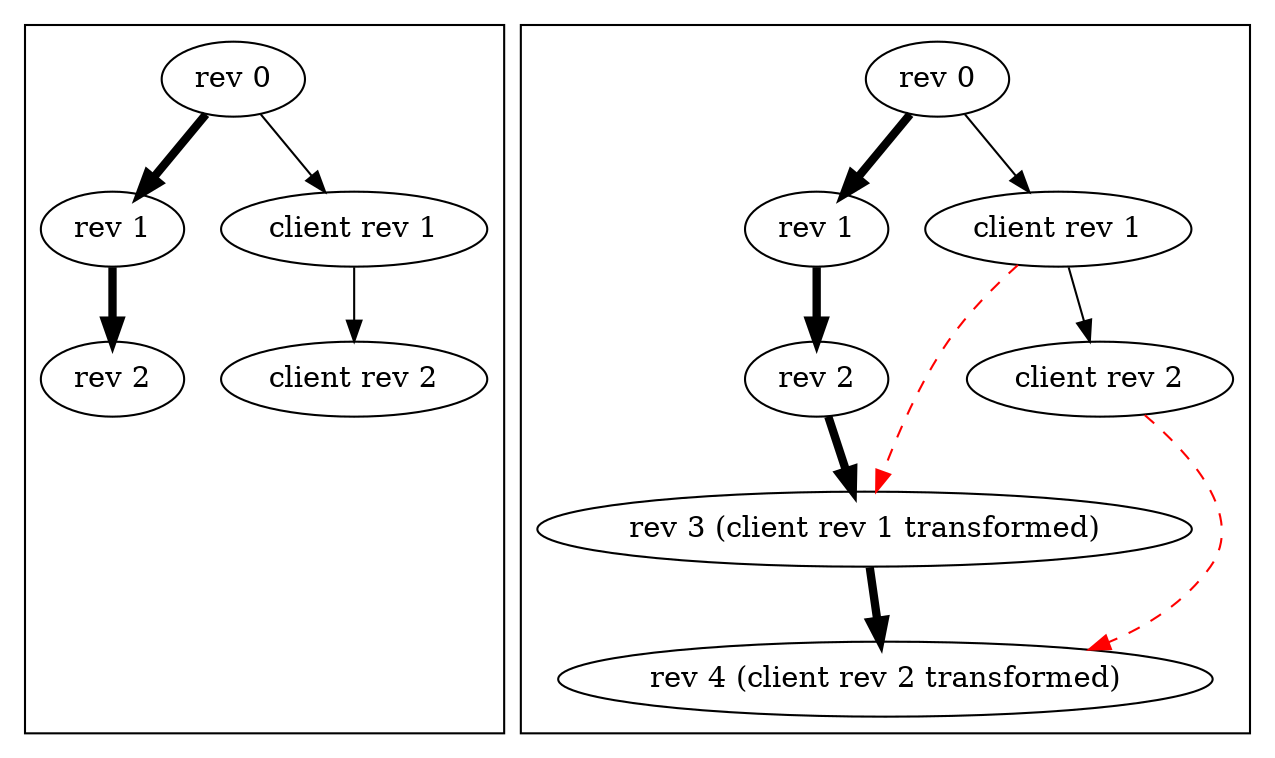 digraph merge {
  //graph [label="Orthogonal edges", splines=ortho, nodesep=0.8]
  subgraph cluster_0 {
    b_rev0 [label="rev 0"]
    b_rev1 [label="rev 1"]
    b_rev2 [label="rev 2"]
    b_client1 [label="client rev 1"]
    b_client2 [label="client rev 2"]
    inv1 [style=invisible]
    inv2 [style=invisible]

    b_rev0 -> b_rev1 -> b_rev2 [penwidth=4]
    b_rev0 -> b_client1 -> b_client2
    b_rev2 -> inv1 -> inv2 [style=invisible, arrowhead=none]
  }

  subgraph cluster_1 {
    rev0 [label="rev 0"]
    rev1 [label="rev 1"]
    rev2 [label="rev 2"]
    client1 [label="client rev 1"]
    client2 [label="client rev 2"]
    client1_ [label="rev 3 (client rev 1 transformed)"]
    client2_ [label="rev 4 (client rev 2 transformed)"]

    rev0 -> rev1 -> rev2 [penwidth=4]
    rev0 -> client1 -> client2
    rev2 -> client1_ -> client2_ [penwidth=4]
    client1 -> client1_ [style="dashed", color=red]
    client2 -> client2_ [style="dashed", color=red]

    {rank = same; rev1; client1}
    {rank = same; rev2; client2}
  }
  
}
